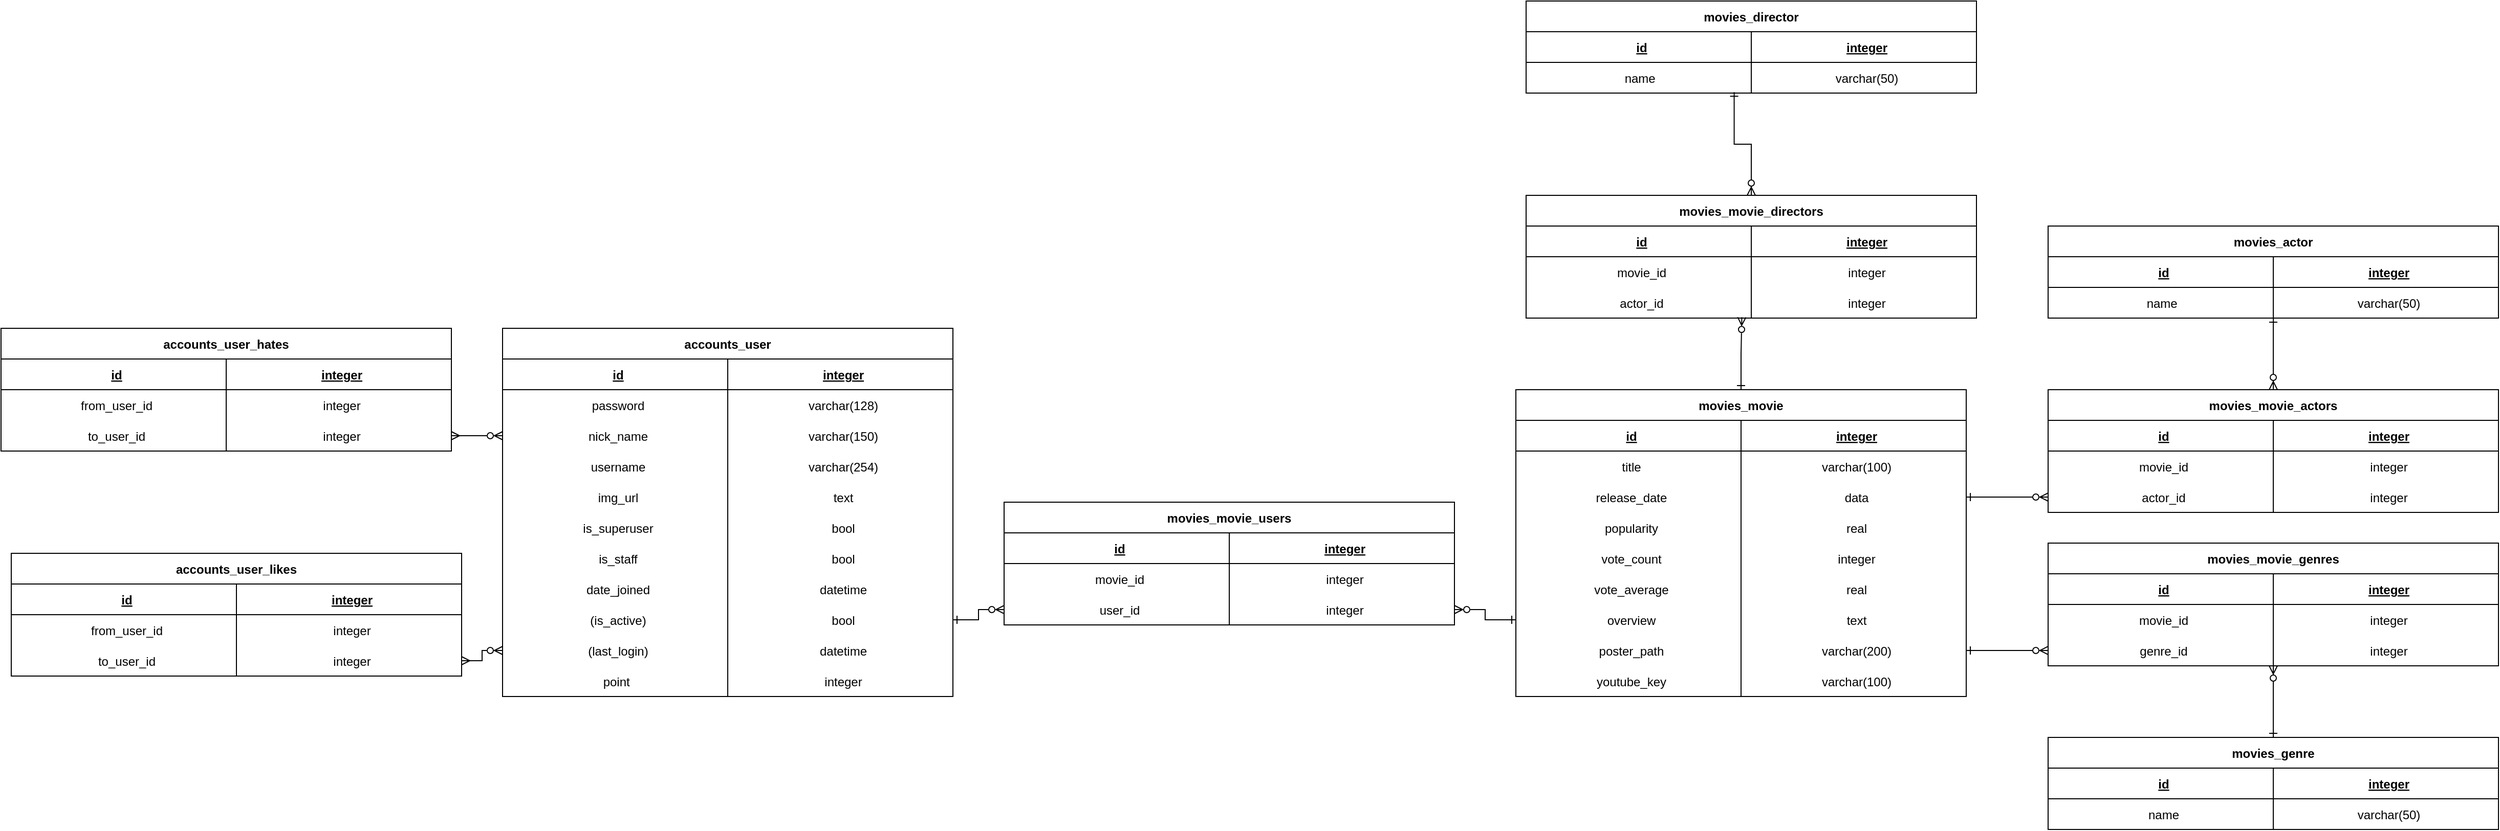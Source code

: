 <mxfile version="20.5.3" type="github">
  <diagram id="R2lEEEUBdFMjLlhIrx00" name="Page-1">
    <mxGraphModel dx="4184" dy="1862" grid="1" gridSize="10" guides="1" tooltips="1" connect="1" arrows="1" fold="1" page="1" pageScale="1" pageWidth="850" pageHeight="1100" math="0" shadow="0" extFonts="Permanent Marker^https://fonts.googleapis.com/css?family=Permanent+Marker">
      <root>
        <mxCell id="0" />
        <mxCell id="1" parent="0" />
        <mxCell id="wosdfRWx6zkEePOzTKCg-92" value="movies_movie" style="shape=table;startSize=30;container=1;collapsible=1;childLayout=tableLayout;fixedRows=1;rowLines=0;fontStyle=1;align=center;resizeLast=1;" parent="1" vertex="1">
          <mxGeometry x="-280" y="220" width="440" height="300" as="geometry">
            <mxRectangle x="-280" y="220" width="120" height="30" as="alternateBounds" />
          </mxGeometry>
        </mxCell>
        <mxCell id="wosdfRWx6zkEePOzTKCg-93" value="" style="shape=partialRectangle;collapsible=0;dropTarget=0;pointerEvents=0;fillColor=none;points=[[0,0.5],[1,0.5]];portConstraint=eastwest;top=0;left=0;right=0;bottom=1;align=center;" parent="wosdfRWx6zkEePOzTKCg-92" vertex="1">
          <mxGeometry y="30" width="440" height="30" as="geometry" />
        </mxCell>
        <mxCell id="wosdfRWx6zkEePOzTKCg-95" value="id" style="shape=partialRectangle;overflow=hidden;connectable=0;fillColor=none;top=0;left=0;bottom=0;right=0;align=center;spacingLeft=6;fontStyle=5;" parent="wosdfRWx6zkEePOzTKCg-93" vertex="1">
          <mxGeometry width="220" height="30" as="geometry">
            <mxRectangle width="220" height="30" as="alternateBounds" />
          </mxGeometry>
        </mxCell>
        <mxCell id="wosdfRWx6zkEePOzTKCg-124" value="integer" style="shape=partialRectangle;overflow=hidden;connectable=0;fillColor=none;top=0;left=0;bottom=0;right=0;align=center;spacingLeft=6;fontStyle=5;" parent="wosdfRWx6zkEePOzTKCg-93" vertex="1">
          <mxGeometry x="220" width="220" height="30" as="geometry">
            <mxRectangle width="220" height="30" as="alternateBounds" />
          </mxGeometry>
        </mxCell>
        <mxCell id="wosdfRWx6zkEePOzTKCg-96" value="" style="shape=partialRectangle;collapsible=0;dropTarget=0;pointerEvents=0;fillColor=none;points=[[0,0.5],[1,0.5]];portConstraint=eastwest;top=0;left=0;right=0;bottom=0;align=center;" parent="wosdfRWx6zkEePOzTKCg-92" vertex="1">
          <mxGeometry y="60" width="440" height="30" as="geometry" />
        </mxCell>
        <mxCell id="wosdfRWx6zkEePOzTKCg-98" value="title" style="shape=partialRectangle;overflow=hidden;connectable=0;fillColor=none;top=0;left=0;bottom=0;right=0;align=center;spacingLeft=6;" parent="wosdfRWx6zkEePOzTKCg-96" vertex="1">
          <mxGeometry width="220" height="30" as="geometry">
            <mxRectangle width="220" height="30" as="alternateBounds" />
          </mxGeometry>
        </mxCell>
        <mxCell id="wosdfRWx6zkEePOzTKCg-125" value="varchar(100)" style="shape=partialRectangle;overflow=hidden;connectable=0;fillColor=none;top=0;left=0;bottom=0;right=0;align=center;spacingLeft=6;" parent="wosdfRWx6zkEePOzTKCg-96" vertex="1">
          <mxGeometry x="220" width="220" height="30" as="geometry">
            <mxRectangle width="220" height="30" as="alternateBounds" />
          </mxGeometry>
        </mxCell>
        <mxCell id="wosdfRWx6zkEePOzTKCg-99" value="" style="shape=partialRectangle;collapsible=0;dropTarget=0;pointerEvents=0;fillColor=none;points=[[0,0.5],[1,0.5]];portConstraint=eastwest;top=0;left=0;right=0;bottom=0;align=center;" parent="wosdfRWx6zkEePOzTKCg-92" vertex="1">
          <mxGeometry y="90" width="440" height="30" as="geometry" />
        </mxCell>
        <mxCell id="wosdfRWx6zkEePOzTKCg-101" value="release_date" style="shape=partialRectangle;overflow=hidden;connectable=0;fillColor=none;top=0;left=0;bottom=0;right=0;align=center;spacingLeft=6;" parent="wosdfRWx6zkEePOzTKCg-99" vertex="1">
          <mxGeometry width="220" height="30" as="geometry">
            <mxRectangle width="220" height="30" as="alternateBounds" />
          </mxGeometry>
        </mxCell>
        <mxCell id="wosdfRWx6zkEePOzTKCg-126" value="data" style="shape=partialRectangle;overflow=hidden;connectable=0;fillColor=none;top=0;left=0;bottom=0;right=0;align=center;spacingLeft=6;" parent="wosdfRWx6zkEePOzTKCg-99" vertex="1">
          <mxGeometry x="220" width="220" height="30" as="geometry">
            <mxRectangle width="220" height="30" as="alternateBounds" />
          </mxGeometry>
        </mxCell>
        <mxCell id="wosdfRWx6zkEePOzTKCg-142" style="shape=partialRectangle;collapsible=0;dropTarget=0;pointerEvents=0;fillColor=none;points=[[0,0.5],[1,0.5]];portConstraint=eastwest;top=0;left=0;right=0;bottom=0;align=center;" parent="wosdfRWx6zkEePOzTKCg-92" vertex="1">
          <mxGeometry y="120" width="440" height="30" as="geometry" />
        </mxCell>
        <mxCell id="wosdfRWx6zkEePOzTKCg-143" value="popularity" style="shape=partialRectangle;overflow=hidden;connectable=0;fillColor=none;top=0;left=0;bottom=0;right=0;align=center;spacingLeft=6;" parent="wosdfRWx6zkEePOzTKCg-142" vertex="1">
          <mxGeometry width="220" height="30" as="geometry">
            <mxRectangle width="220" height="30" as="alternateBounds" />
          </mxGeometry>
        </mxCell>
        <mxCell id="wosdfRWx6zkEePOzTKCg-144" value="real" style="shape=partialRectangle;overflow=hidden;connectable=0;fillColor=none;top=0;left=0;bottom=0;right=0;align=center;spacingLeft=6;" parent="wosdfRWx6zkEePOzTKCg-142" vertex="1">
          <mxGeometry x="220" width="220" height="30" as="geometry">
            <mxRectangle width="220" height="30" as="alternateBounds" />
          </mxGeometry>
        </mxCell>
        <mxCell id="wosdfRWx6zkEePOzTKCg-139" style="shape=partialRectangle;collapsible=0;dropTarget=0;pointerEvents=0;fillColor=none;points=[[0,0.5],[1,0.5]];portConstraint=eastwest;top=0;left=0;right=0;bottom=0;align=center;" parent="wosdfRWx6zkEePOzTKCg-92" vertex="1">
          <mxGeometry y="150" width="440" height="30" as="geometry" />
        </mxCell>
        <mxCell id="wosdfRWx6zkEePOzTKCg-140" value="vote_count" style="shape=partialRectangle;overflow=hidden;connectable=0;fillColor=none;top=0;left=0;bottom=0;right=0;align=center;spacingLeft=6;" parent="wosdfRWx6zkEePOzTKCg-139" vertex="1">
          <mxGeometry width="220" height="30" as="geometry">
            <mxRectangle width="220" height="30" as="alternateBounds" />
          </mxGeometry>
        </mxCell>
        <mxCell id="wosdfRWx6zkEePOzTKCg-141" value="integer" style="shape=partialRectangle;overflow=hidden;connectable=0;fillColor=none;top=0;left=0;bottom=0;right=0;align=center;spacingLeft=6;" parent="wosdfRWx6zkEePOzTKCg-139" vertex="1">
          <mxGeometry x="220" width="220" height="30" as="geometry">
            <mxRectangle width="220" height="30" as="alternateBounds" />
          </mxGeometry>
        </mxCell>
        <mxCell id="wosdfRWx6zkEePOzTKCg-136" style="shape=partialRectangle;collapsible=0;dropTarget=0;pointerEvents=0;fillColor=none;points=[[0,0.5],[1,0.5]];portConstraint=eastwest;top=0;left=0;right=0;bottom=0;align=center;" parent="wosdfRWx6zkEePOzTKCg-92" vertex="1">
          <mxGeometry y="180" width="440" height="30" as="geometry" />
        </mxCell>
        <mxCell id="wosdfRWx6zkEePOzTKCg-137" value="vote_average" style="shape=partialRectangle;overflow=hidden;connectable=0;fillColor=none;top=0;left=0;bottom=0;right=0;align=center;spacingLeft=6;" parent="wosdfRWx6zkEePOzTKCg-136" vertex="1">
          <mxGeometry width="220" height="30" as="geometry">
            <mxRectangle width="220" height="30" as="alternateBounds" />
          </mxGeometry>
        </mxCell>
        <mxCell id="wosdfRWx6zkEePOzTKCg-138" value="real" style="shape=partialRectangle;overflow=hidden;connectable=0;fillColor=none;top=0;left=0;bottom=0;right=0;align=center;spacingLeft=6;" parent="wosdfRWx6zkEePOzTKCg-136" vertex="1">
          <mxGeometry x="220" width="220" height="30" as="geometry">
            <mxRectangle width="220" height="30" as="alternateBounds" />
          </mxGeometry>
        </mxCell>
        <mxCell id="wosdfRWx6zkEePOzTKCg-133" style="shape=partialRectangle;collapsible=0;dropTarget=0;pointerEvents=0;fillColor=none;points=[[0,0.5],[1,0.5]];portConstraint=eastwest;top=0;left=0;right=0;bottom=0;align=center;" parent="wosdfRWx6zkEePOzTKCg-92" vertex="1">
          <mxGeometry y="210" width="440" height="30" as="geometry" />
        </mxCell>
        <mxCell id="wosdfRWx6zkEePOzTKCg-134" value="overview" style="shape=partialRectangle;overflow=hidden;connectable=0;fillColor=none;top=0;left=0;bottom=0;right=0;align=center;spacingLeft=6;" parent="wosdfRWx6zkEePOzTKCg-133" vertex="1">
          <mxGeometry width="220" height="30" as="geometry">
            <mxRectangle width="220" height="30" as="alternateBounds" />
          </mxGeometry>
        </mxCell>
        <mxCell id="wosdfRWx6zkEePOzTKCg-135" value="text" style="shape=partialRectangle;overflow=hidden;connectable=0;fillColor=none;top=0;left=0;bottom=0;right=0;align=center;spacingLeft=6;" parent="wosdfRWx6zkEePOzTKCg-133" vertex="1">
          <mxGeometry x="220" width="220" height="30" as="geometry">
            <mxRectangle width="220" height="30" as="alternateBounds" />
          </mxGeometry>
        </mxCell>
        <mxCell id="wosdfRWx6zkEePOzTKCg-130" style="shape=partialRectangle;collapsible=0;dropTarget=0;pointerEvents=0;fillColor=none;points=[[0,0.5],[1,0.5]];portConstraint=eastwest;top=0;left=0;right=0;bottom=0;align=center;" parent="wosdfRWx6zkEePOzTKCg-92" vertex="1">
          <mxGeometry y="240" width="440" height="30" as="geometry" />
        </mxCell>
        <mxCell id="wosdfRWx6zkEePOzTKCg-131" value="poster_path" style="shape=partialRectangle;overflow=hidden;connectable=0;fillColor=none;top=0;left=0;bottom=0;right=0;align=center;spacingLeft=6;" parent="wosdfRWx6zkEePOzTKCg-130" vertex="1">
          <mxGeometry width="220" height="30" as="geometry">
            <mxRectangle width="220" height="30" as="alternateBounds" />
          </mxGeometry>
        </mxCell>
        <mxCell id="wosdfRWx6zkEePOzTKCg-132" value="varchar(200)" style="shape=partialRectangle;overflow=hidden;connectable=0;fillColor=none;top=0;left=0;bottom=0;right=0;align=center;spacingLeft=6;" parent="wosdfRWx6zkEePOzTKCg-130" vertex="1">
          <mxGeometry x="220" width="220" height="30" as="geometry">
            <mxRectangle width="220" height="30" as="alternateBounds" />
          </mxGeometry>
        </mxCell>
        <mxCell id="MdB52Bp70UB2hFAhH0yQ-1" style="shape=partialRectangle;collapsible=0;dropTarget=0;pointerEvents=0;fillColor=none;points=[[0,0.5],[1,0.5]];portConstraint=eastwest;top=0;left=0;right=0;bottom=0;align=center;" vertex="1" parent="wosdfRWx6zkEePOzTKCg-92">
          <mxGeometry y="270" width="440" height="30" as="geometry" />
        </mxCell>
        <mxCell id="MdB52Bp70UB2hFAhH0yQ-2" value="youtube_key" style="shape=partialRectangle;overflow=hidden;connectable=0;fillColor=none;top=0;left=0;bottom=0;right=0;align=center;spacingLeft=6;" vertex="1" parent="MdB52Bp70UB2hFAhH0yQ-1">
          <mxGeometry width="220" height="30" as="geometry">
            <mxRectangle width="220" height="30" as="alternateBounds" />
          </mxGeometry>
        </mxCell>
        <mxCell id="MdB52Bp70UB2hFAhH0yQ-3" value="varchar(100)" style="shape=partialRectangle;overflow=hidden;connectable=0;fillColor=none;top=0;left=0;bottom=0;right=0;align=center;spacingLeft=6;" vertex="1" parent="MdB52Bp70UB2hFAhH0yQ-1">
          <mxGeometry x="220" width="220" height="30" as="geometry">
            <mxRectangle width="220" height="30" as="alternateBounds" />
          </mxGeometry>
        </mxCell>
        <mxCell id="wosdfRWx6zkEePOzTKCg-102" value="movies_genre" style="shape=table;startSize=30;container=1;collapsible=1;childLayout=tableLayout;fixedRows=1;rowLines=0;fontStyle=1;align=center;resizeLast=1;" parent="1" vertex="1">
          <mxGeometry x="240" y="560" width="440" height="90" as="geometry" />
        </mxCell>
        <mxCell id="wosdfRWx6zkEePOzTKCg-103" value="" style="shape=partialRectangle;collapsible=0;dropTarget=0;pointerEvents=0;fillColor=none;points=[[0,0.5],[1,0.5]];portConstraint=eastwest;top=0;left=0;right=0;bottom=1;align=center;" parent="wosdfRWx6zkEePOzTKCg-102" vertex="1">
          <mxGeometry y="30" width="440" height="30" as="geometry" />
        </mxCell>
        <mxCell id="wosdfRWx6zkEePOzTKCg-105" value="id" style="shape=partialRectangle;overflow=hidden;connectable=0;fillColor=none;top=0;left=0;bottom=0;right=0;align=center;spacingLeft=6;fontStyle=5;" parent="wosdfRWx6zkEePOzTKCg-103" vertex="1">
          <mxGeometry width="220" height="30" as="geometry">
            <mxRectangle width="220" height="30" as="alternateBounds" />
          </mxGeometry>
        </mxCell>
        <mxCell id="wosdfRWx6zkEePOzTKCg-119" value="integer" style="shape=partialRectangle;overflow=hidden;connectable=0;fillColor=none;top=0;left=0;bottom=0;right=0;align=center;spacingLeft=6;fontStyle=5;" parent="wosdfRWx6zkEePOzTKCg-103" vertex="1">
          <mxGeometry x="220" width="220" height="30" as="geometry">
            <mxRectangle width="220" height="30" as="alternateBounds" />
          </mxGeometry>
        </mxCell>
        <mxCell id="wosdfRWx6zkEePOzTKCg-106" value="" style="shape=partialRectangle;collapsible=0;dropTarget=0;pointerEvents=0;fillColor=none;points=[[0,0.5],[1,0.5]];portConstraint=eastwest;top=0;left=0;right=0;bottom=0;align=center;" parent="wosdfRWx6zkEePOzTKCg-102" vertex="1">
          <mxGeometry y="60" width="440" height="30" as="geometry" />
        </mxCell>
        <mxCell id="wosdfRWx6zkEePOzTKCg-108" value="name" style="shape=partialRectangle;overflow=hidden;connectable=0;fillColor=none;top=0;left=0;bottom=0;right=0;align=center;spacingLeft=6;" parent="wosdfRWx6zkEePOzTKCg-106" vertex="1">
          <mxGeometry width="220" height="30" as="geometry">
            <mxRectangle width="220" height="30" as="alternateBounds" />
          </mxGeometry>
        </mxCell>
        <mxCell id="wosdfRWx6zkEePOzTKCg-120" value="varchar(50)" style="shape=partialRectangle;overflow=hidden;connectable=0;fillColor=none;top=0;left=0;bottom=0;right=0;align=center;spacingLeft=6;" parent="wosdfRWx6zkEePOzTKCg-106" vertex="1">
          <mxGeometry x="220" width="220" height="30" as="geometry">
            <mxRectangle width="220" height="30" as="alternateBounds" />
          </mxGeometry>
        </mxCell>
        <mxCell id="wosdfRWx6zkEePOzTKCg-112" value="movies_movie_genres" style="shape=table;startSize=30;container=1;collapsible=1;childLayout=tableLayout;fixedRows=1;rowLines=0;fontStyle=1;align=center;resizeLast=1;" parent="1" vertex="1">
          <mxGeometry x="240" y="370" width="440" height="120" as="geometry" />
        </mxCell>
        <mxCell id="wosdfRWx6zkEePOzTKCg-113" value="" style="shape=partialRectangle;collapsible=0;dropTarget=0;pointerEvents=0;fillColor=none;points=[[0,0.5],[1,0.5]];portConstraint=eastwest;top=0;left=0;right=0;bottom=1;align=center;" parent="wosdfRWx6zkEePOzTKCg-112" vertex="1">
          <mxGeometry y="30" width="440" height="30" as="geometry" />
        </mxCell>
        <mxCell id="wosdfRWx6zkEePOzTKCg-115" value="id" style="shape=partialRectangle;overflow=hidden;connectable=0;fillColor=none;top=0;left=0;bottom=0;right=0;align=center;spacingLeft=6;fontStyle=5;" parent="wosdfRWx6zkEePOzTKCg-113" vertex="1">
          <mxGeometry width="220" height="30" as="geometry">
            <mxRectangle width="220" height="30" as="alternateBounds" />
          </mxGeometry>
        </mxCell>
        <mxCell id="wosdfRWx6zkEePOzTKCg-122" value="integer" style="shape=partialRectangle;overflow=hidden;connectable=0;fillColor=none;top=0;left=0;bottom=0;right=0;align=center;spacingLeft=6;fontStyle=5;" parent="wosdfRWx6zkEePOzTKCg-113" vertex="1">
          <mxGeometry x="220" width="220" height="30" as="geometry">
            <mxRectangle width="220" height="30" as="alternateBounds" />
          </mxGeometry>
        </mxCell>
        <mxCell id="wosdfRWx6zkEePOzTKCg-116" value="" style="shape=partialRectangle;collapsible=0;dropTarget=0;pointerEvents=0;fillColor=none;points=[[0,0.5],[1,0.5]];portConstraint=eastwest;top=0;left=0;right=0;bottom=0;align=center;" parent="wosdfRWx6zkEePOzTKCg-112" vertex="1">
          <mxGeometry y="60" width="440" height="30" as="geometry" />
        </mxCell>
        <mxCell id="wosdfRWx6zkEePOzTKCg-118" value="movie_id" style="shape=partialRectangle;overflow=hidden;connectable=0;fillColor=none;top=0;left=0;bottom=0;right=0;align=center;spacingLeft=6;" parent="wosdfRWx6zkEePOzTKCg-116" vertex="1">
          <mxGeometry width="220" height="30" as="geometry">
            <mxRectangle width="220" height="30" as="alternateBounds" />
          </mxGeometry>
        </mxCell>
        <mxCell id="wosdfRWx6zkEePOzTKCg-123" value="integer" style="shape=partialRectangle;overflow=hidden;connectable=0;fillColor=none;top=0;left=0;bottom=0;right=0;align=center;spacingLeft=6;" parent="wosdfRWx6zkEePOzTKCg-116" vertex="1">
          <mxGeometry x="220" width="220" height="30" as="geometry">
            <mxRectangle width="220" height="30" as="alternateBounds" />
          </mxGeometry>
        </mxCell>
        <mxCell id="wosdfRWx6zkEePOzTKCg-145" style="shape=partialRectangle;collapsible=0;dropTarget=0;pointerEvents=0;fillColor=none;points=[[0,0.5],[1,0.5]];portConstraint=eastwest;top=0;left=0;right=0;bottom=0;align=center;" parent="wosdfRWx6zkEePOzTKCg-112" vertex="1">
          <mxGeometry y="90" width="440" height="30" as="geometry" />
        </mxCell>
        <mxCell id="wosdfRWx6zkEePOzTKCg-146" value="genre_id" style="shape=partialRectangle;overflow=hidden;connectable=0;fillColor=none;top=0;left=0;bottom=0;right=0;align=center;spacingLeft=6;" parent="wosdfRWx6zkEePOzTKCg-145" vertex="1">
          <mxGeometry width="220" height="30" as="geometry">
            <mxRectangle width="220" height="30" as="alternateBounds" />
          </mxGeometry>
        </mxCell>
        <mxCell id="wosdfRWx6zkEePOzTKCg-147" value="integer" style="shape=partialRectangle;overflow=hidden;connectable=0;fillColor=none;top=0;left=0;bottom=0;right=0;align=center;spacingLeft=6;" parent="wosdfRWx6zkEePOzTKCg-145" vertex="1">
          <mxGeometry x="220" width="220" height="30" as="geometry">
            <mxRectangle width="220" height="30" as="alternateBounds" />
          </mxGeometry>
        </mxCell>
        <mxCell id="wosdfRWx6zkEePOzTKCg-91" value="" style="edgeStyle=orthogonalEdgeStyle;endArrow=ERzeroToMany;startArrow=ERone;endFill=1;startFill=0;rounded=0;align=center;exitX=0.5;exitY=0;exitDx=0;exitDy=0;entryX=0.5;entryY=1;entryDx=0;entryDy=0;" parent="1" source="wosdfRWx6zkEePOzTKCg-102" target="wosdfRWx6zkEePOzTKCg-112" edge="1">
          <mxGeometry width="100" height="100" relative="1" as="geometry">
            <mxPoint x="290" y="255" as="sourcePoint" />
            <mxPoint x="350" y="230" as="targetPoint" />
          </mxGeometry>
        </mxCell>
        <mxCell id="wosdfRWx6zkEePOzTKCg-90" value="" style="edgeStyle=entityRelationEdgeStyle;endArrow=ERzeroToMany;startArrow=ERone;endFill=1;startFill=0;rounded=0;align=center;entryX=0;entryY=0.5;entryDx=0;entryDy=0;exitX=1;exitY=0.5;exitDx=0;exitDy=0;" parent="1" source="wosdfRWx6zkEePOzTKCg-130" target="wosdfRWx6zkEePOzTKCg-145" edge="1">
          <mxGeometry width="100" height="100" relative="1" as="geometry">
            <mxPoint x="330" y="820" as="sourcePoint" />
            <mxPoint x="230" y="920" as="targetPoint" />
          </mxGeometry>
        </mxCell>
        <mxCell id="wosdfRWx6zkEePOzTKCg-173" value="movies_actor" style="shape=table;startSize=30;container=1;collapsible=1;childLayout=tableLayout;fixedRows=1;rowLines=0;fontStyle=1;align=center;resizeLast=1;" parent="1" vertex="1">
          <mxGeometry x="240" y="60" width="440" height="90" as="geometry" />
        </mxCell>
        <mxCell id="wosdfRWx6zkEePOzTKCg-174" value="" style="shape=partialRectangle;collapsible=0;dropTarget=0;pointerEvents=0;fillColor=none;points=[[0,0.5],[1,0.5]];portConstraint=eastwest;top=0;left=0;right=0;bottom=1;align=center;" parent="wosdfRWx6zkEePOzTKCg-173" vertex="1">
          <mxGeometry y="30" width="440" height="30" as="geometry" />
        </mxCell>
        <mxCell id="wosdfRWx6zkEePOzTKCg-175" value="id" style="shape=partialRectangle;overflow=hidden;connectable=0;fillColor=none;top=0;left=0;bottom=0;right=0;align=center;spacingLeft=6;fontStyle=5;" parent="wosdfRWx6zkEePOzTKCg-174" vertex="1">
          <mxGeometry width="220" height="30" as="geometry">
            <mxRectangle width="220" height="30" as="alternateBounds" />
          </mxGeometry>
        </mxCell>
        <mxCell id="wosdfRWx6zkEePOzTKCg-176" value="integer" style="shape=partialRectangle;overflow=hidden;connectable=0;fillColor=none;top=0;left=0;bottom=0;right=0;align=center;spacingLeft=6;fontStyle=5;" parent="wosdfRWx6zkEePOzTKCg-174" vertex="1">
          <mxGeometry x="220" width="220" height="30" as="geometry">
            <mxRectangle width="220" height="30" as="alternateBounds" />
          </mxGeometry>
        </mxCell>
        <mxCell id="wosdfRWx6zkEePOzTKCg-180" style="shape=partialRectangle;collapsible=0;dropTarget=0;pointerEvents=0;fillColor=none;points=[[0,0.5],[1,0.5]];portConstraint=eastwest;top=0;left=0;right=0;bottom=0;align=center;" parent="wosdfRWx6zkEePOzTKCg-173" vertex="1">
          <mxGeometry y="60" width="440" height="30" as="geometry" />
        </mxCell>
        <mxCell id="wosdfRWx6zkEePOzTKCg-181" value="name " style="shape=partialRectangle;overflow=hidden;connectable=0;fillColor=none;top=0;left=0;bottom=0;right=0;align=center;spacingLeft=6;" parent="wosdfRWx6zkEePOzTKCg-180" vertex="1">
          <mxGeometry width="220" height="30" as="geometry">
            <mxRectangle width="220" height="30" as="alternateBounds" />
          </mxGeometry>
        </mxCell>
        <mxCell id="wosdfRWx6zkEePOzTKCg-182" value="varchar(50)" style="shape=partialRectangle;overflow=hidden;connectable=0;fillColor=none;top=0;left=0;bottom=0;right=0;align=center;spacingLeft=6;" parent="wosdfRWx6zkEePOzTKCg-180" vertex="1">
          <mxGeometry x="220" width="220" height="30" as="geometry">
            <mxRectangle width="220" height="30" as="alternateBounds" />
          </mxGeometry>
        </mxCell>
        <mxCell id="wosdfRWx6zkEePOzTKCg-193" value="movies_movie_actors" style="shape=table;startSize=30;container=1;collapsible=1;childLayout=tableLayout;fixedRows=1;rowLines=0;fontStyle=1;align=center;resizeLast=1;" parent="1" vertex="1">
          <mxGeometry x="240" y="220" width="440" height="120" as="geometry" />
        </mxCell>
        <mxCell id="wosdfRWx6zkEePOzTKCg-194" value="" style="shape=partialRectangle;collapsible=0;dropTarget=0;pointerEvents=0;fillColor=none;points=[[0,0.5],[1,0.5]];portConstraint=eastwest;top=0;left=0;right=0;bottom=1;align=center;" parent="wosdfRWx6zkEePOzTKCg-193" vertex="1">
          <mxGeometry y="30" width="440" height="30" as="geometry" />
        </mxCell>
        <mxCell id="wosdfRWx6zkEePOzTKCg-195" value="id" style="shape=partialRectangle;overflow=hidden;connectable=0;fillColor=none;top=0;left=0;bottom=0;right=0;align=center;spacingLeft=6;fontStyle=5;" parent="wosdfRWx6zkEePOzTKCg-194" vertex="1">
          <mxGeometry width="220" height="30" as="geometry">
            <mxRectangle width="220" height="30" as="alternateBounds" />
          </mxGeometry>
        </mxCell>
        <mxCell id="wosdfRWx6zkEePOzTKCg-196" value="integer" style="shape=partialRectangle;overflow=hidden;connectable=0;fillColor=none;top=0;left=0;bottom=0;right=0;align=center;spacingLeft=6;fontStyle=5;" parent="wosdfRWx6zkEePOzTKCg-194" vertex="1">
          <mxGeometry x="220" width="220" height="30" as="geometry">
            <mxRectangle width="220" height="30" as="alternateBounds" />
          </mxGeometry>
        </mxCell>
        <mxCell id="wosdfRWx6zkEePOzTKCg-197" value="" style="shape=partialRectangle;collapsible=0;dropTarget=0;pointerEvents=0;fillColor=none;points=[[0,0.5],[1,0.5]];portConstraint=eastwest;top=0;left=0;right=0;bottom=0;align=center;" parent="wosdfRWx6zkEePOzTKCg-193" vertex="1">
          <mxGeometry y="60" width="440" height="30" as="geometry" />
        </mxCell>
        <mxCell id="wosdfRWx6zkEePOzTKCg-198" value="movie_id" style="shape=partialRectangle;overflow=hidden;connectable=0;fillColor=none;top=0;left=0;bottom=0;right=0;align=center;spacingLeft=6;" parent="wosdfRWx6zkEePOzTKCg-197" vertex="1">
          <mxGeometry width="220" height="30" as="geometry">
            <mxRectangle width="220" height="30" as="alternateBounds" />
          </mxGeometry>
        </mxCell>
        <mxCell id="wosdfRWx6zkEePOzTKCg-199" value="integer" style="shape=partialRectangle;overflow=hidden;connectable=0;fillColor=none;top=0;left=0;bottom=0;right=0;align=center;spacingLeft=6;" parent="wosdfRWx6zkEePOzTKCg-197" vertex="1">
          <mxGeometry x="220" width="220" height="30" as="geometry">
            <mxRectangle width="220" height="30" as="alternateBounds" />
          </mxGeometry>
        </mxCell>
        <mxCell id="wosdfRWx6zkEePOzTKCg-200" style="shape=partialRectangle;collapsible=0;dropTarget=0;pointerEvents=0;fillColor=none;points=[[0,0.5],[1,0.5]];portConstraint=eastwest;top=0;left=0;right=0;bottom=0;align=center;" parent="wosdfRWx6zkEePOzTKCg-193" vertex="1">
          <mxGeometry y="90" width="440" height="30" as="geometry" />
        </mxCell>
        <mxCell id="wosdfRWx6zkEePOzTKCg-201" value="actor_id" style="shape=partialRectangle;overflow=hidden;connectable=0;fillColor=none;top=0;left=0;bottom=0;right=0;align=center;spacingLeft=6;" parent="wosdfRWx6zkEePOzTKCg-200" vertex="1">
          <mxGeometry width="220" height="30" as="geometry">
            <mxRectangle width="220" height="30" as="alternateBounds" />
          </mxGeometry>
        </mxCell>
        <mxCell id="wosdfRWx6zkEePOzTKCg-202" value="integer" style="shape=partialRectangle;overflow=hidden;connectable=0;fillColor=none;top=0;left=0;bottom=0;right=0;align=center;spacingLeft=6;" parent="wosdfRWx6zkEePOzTKCg-200" vertex="1">
          <mxGeometry x="220" width="220" height="30" as="geometry">
            <mxRectangle width="220" height="30" as="alternateBounds" />
          </mxGeometry>
        </mxCell>
        <mxCell id="wosdfRWx6zkEePOzTKCg-203" value="" style="edgeStyle=orthogonalEdgeStyle;orthogonalLoop=1;jettySize=auto;html=1;rounded=0;startArrow=ERone;startFill=0;endArrow=ERzeroToMany;endFill=0;entryX=0;entryY=0.5;entryDx=0;entryDy=0;exitX=1;exitY=0.5;exitDx=0;exitDy=0;" parent="1" source="wosdfRWx6zkEePOzTKCg-99" target="wosdfRWx6zkEePOzTKCg-200" edge="1">
          <mxGeometry width="80" relative="1" as="geometry">
            <mxPoint x="180" y="330" as="sourcePoint" />
            <mxPoint x="220" y="290" as="targetPoint" />
          </mxGeometry>
        </mxCell>
        <mxCell id="wosdfRWx6zkEePOzTKCg-205" value="" style="edgeStyle=orthogonalEdgeStyle;endArrow=ERzeroToMany;startArrow=ERone;endFill=1;startFill=0;rounded=0;align=center;exitX=0.5;exitY=1;exitDx=0;exitDy=0;entryX=0.5;entryY=0;entryDx=0;entryDy=0;" parent="1" source="wosdfRWx6zkEePOzTKCg-173" target="wosdfRWx6zkEePOzTKCg-193" edge="1">
          <mxGeometry width="100" height="100" relative="1" as="geometry">
            <mxPoint x="470" y="570" as="sourcePoint" />
            <mxPoint x="470" y="510" as="targetPoint" />
          </mxGeometry>
        </mxCell>
        <mxCell id="wosdfRWx6zkEePOzTKCg-222" value="movies_movie_directors" style="shape=table;startSize=30;container=1;collapsible=1;childLayout=tableLayout;fixedRows=1;rowLines=0;fontStyle=1;align=center;resizeLast=1;" parent="1" vertex="1">
          <mxGeometry x="-270" y="30" width="440" height="120" as="geometry" />
        </mxCell>
        <mxCell id="wosdfRWx6zkEePOzTKCg-223" value="" style="shape=partialRectangle;collapsible=0;dropTarget=0;pointerEvents=0;fillColor=none;points=[[0,0.5],[1,0.5]];portConstraint=eastwest;top=0;left=0;right=0;bottom=1;align=center;" parent="wosdfRWx6zkEePOzTKCg-222" vertex="1">
          <mxGeometry y="30" width="440" height="30" as="geometry" />
        </mxCell>
        <mxCell id="wosdfRWx6zkEePOzTKCg-224" value="id" style="shape=partialRectangle;overflow=hidden;connectable=0;fillColor=none;top=0;left=0;bottom=0;right=0;align=center;spacingLeft=6;fontStyle=5;" parent="wosdfRWx6zkEePOzTKCg-223" vertex="1">
          <mxGeometry width="220" height="30" as="geometry">
            <mxRectangle width="220" height="30" as="alternateBounds" />
          </mxGeometry>
        </mxCell>
        <mxCell id="wosdfRWx6zkEePOzTKCg-225" value="integer" style="shape=partialRectangle;overflow=hidden;connectable=0;fillColor=none;top=0;left=0;bottom=0;right=0;align=center;spacingLeft=6;fontStyle=5;" parent="wosdfRWx6zkEePOzTKCg-223" vertex="1">
          <mxGeometry x="220" width="220" height="30" as="geometry">
            <mxRectangle width="220" height="30" as="alternateBounds" />
          </mxGeometry>
        </mxCell>
        <mxCell id="wosdfRWx6zkEePOzTKCg-226" value="" style="shape=partialRectangle;collapsible=0;dropTarget=0;pointerEvents=0;fillColor=none;points=[[0,0.5],[1,0.5]];portConstraint=eastwest;top=0;left=0;right=0;bottom=0;align=center;" parent="wosdfRWx6zkEePOzTKCg-222" vertex="1">
          <mxGeometry y="60" width="440" height="30" as="geometry" />
        </mxCell>
        <mxCell id="wosdfRWx6zkEePOzTKCg-227" value="movie_id" style="shape=partialRectangle;overflow=hidden;connectable=0;fillColor=none;top=0;left=0;bottom=0;right=0;align=center;spacingLeft=6;" parent="wosdfRWx6zkEePOzTKCg-226" vertex="1">
          <mxGeometry width="220" height="30" as="geometry">
            <mxRectangle width="220" height="30" as="alternateBounds" />
          </mxGeometry>
        </mxCell>
        <mxCell id="wosdfRWx6zkEePOzTKCg-228" value="integer" style="shape=partialRectangle;overflow=hidden;connectable=0;fillColor=none;top=0;left=0;bottom=0;right=0;align=center;spacingLeft=6;" parent="wosdfRWx6zkEePOzTKCg-226" vertex="1">
          <mxGeometry x="220" width="220" height="30" as="geometry">
            <mxRectangle width="220" height="30" as="alternateBounds" />
          </mxGeometry>
        </mxCell>
        <mxCell id="wosdfRWx6zkEePOzTKCg-229" style="shape=partialRectangle;collapsible=0;dropTarget=0;pointerEvents=0;fillColor=none;points=[[0,0.5],[1,0.5]];portConstraint=eastwest;top=0;left=0;right=0;bottom=0;align=center;" parent="wosdfRWx6zkEePOzTKCg-222" vertex="1">
          <mxGeometry y="90" width="440" height="30" as="geometry" />
        </mxCell>
        <mxCell id="wosdfRWx6zkEePOzTKCg-230" value="actor_id" style="shape=partialRectangle;overflow=hidden;connectable=0;fillColor=none;top=0;left=0;bottom=0;right=0;align=center;spacingLeft=6;" parent="wosdfRWx6zkEePOzTKCg-229" vertex="1">
          <mxGeometry width="220" height="30" as="geometry">
            <mxRectangle width="220" height="30" as="alternateBounds" />
          </mxGeometry>
        </mxCell>
        <mxCell id="wosdfRWx6zkEePOzTKCg-231" value="integer" style="shape=partialRectangle;overflow=hidden;connectable=0;fillColor=none;top=0;left=0;bottom=0;right=0;align=center;spacingLeft=6;" parent="wosdfRWx6zkEePOzTKCg-229" vertex="1">
          <mxGeometry x="220" width="220" height="30" as="geometry">
            <mxRectangle width="220" height="30" as="alternateBounds" />
          </mxGeometry>
        </mxCell>
        <mxCell id="wosdfRWx6zkEePOzTKCg-232" value="" style="edgeStyle=orthogonalEdgeStyle;orthogonalLoop=1;jettySize=auto;html=1;rounded=0;startArrow=ERone;startFill=0;endArrow=ERzeroToMany;endFill=0;entryX=0.479;entryY=0.971;entryDx=0;entryDy=0;exitX=0.5;exitY=0;exitDx=0;exitDy=0;entryPerimeter=0;" parent="1" source="wosdfRWx6zkEePOzTKCg-92" target="wosdfRWx6zkEePOzTKCg-229" edge="1">
          <mxGeometry width="80" relative="1" as="geometry">
            <mxPoint x="-340" y="135.0" as="sourcePoint" />
            <mxPoint x="-280" y="100" as="targetPoint" />
          </mxGeometry>
        </mxCell>
        <mxCell id="wosdfRWx6zkEePOzTKCg-233" value="" style="edgeStyle=orthogonalEdgeStyle;endArrow=ERzeroToMany;startArrow=ERone;endFill=1;startFill=0;rounded=0;align=center;entryX=0.5;entryY=0;entryDx=0;entryDy=0;exitX=0.462;exitY=0.971;exitDx=0;exitDy=0;exitPerimeter=0;" parent="1" source="wosdfRWx6zkEePOzTKCg-238" target="wosdfRWx6zkEePOzTKCg-222" edge="1">
          <mxGeometry width="100" height="100" relative="1" as="geometry">
            <mxPoint x="-60" y="-50" as="sourcePoint" />
            <mxPoint x="-30" y="320" as="targetPoint" />
          </mxGeometry>
        </mxCell>
        <mxCell id="wosdfRWx6zkEePOzTKCg-234" value="movies_director" style="shape=table;startSize=30;container=1;collapsible=1;childLayout=tableLayout;fixedRows=1;rowLines=0;fontStyle=1;align=center;resizeLast=1;" parent="1" vertex="1">
          <mxGeometry x="-270" y="-160" width="440" height="90" as="geometry" />
        </mxCell>
        <mxCell id="wosdfRWx6zkEePOzTKCg-235" value="" style="shape=partialRectangle;collapsible=0;dropTarget=0;pointerEvents=0;fillColor=none;points=[[0,0.5],[1,0.5]];portConstraint=eastwest;top=0;left=0;right=0;bottom=1;align=center;" parent="wosdfRWx6zkEePOzTKCg-234" vertex="1">
          <mxGeometry y="30" width="440" height="30" as="geometry" />
        </mxCell>
        <mxCell id="wosdfRWx6zkEePOzTKCg-236" value="id" style="shape=partialRectangle;overflow=hidden;connectable=0;fillColor=none;top=0;left=0;bottom=0;right=0;align=center;spacingLeft=6;fontStyle=5;" parent="wosdfRWx6zkEePOzTKCg-235" vertex="1">
          <mxGeometry width="220" height="30" as="geometry">
            <mxRectangle width="220" height="30" as="alternateBounds" />
          </mxGeometry>
        </mxCell>
        <mxCell id="wosdfRWx6zkEePOzTKCg-237" value="integer" style="shape=partialRectangle;overflow=hidden;connectable=0;fillColor=none;top=0;left=0;bottom=0;right=0;align=center;spacingLeft=6;fontStyle=5;" parent="wosdfRWx6zkEePOzTKCg-235" vertex="1">
          <mxGeometry x="220" width="220" height="30" as="geometry">
            <mxRectangle width="220" height="30" as="alternateBounds" />
          </mxGeometry>
        </mxCell>
        <mxCell id="wosdfRWx6zkEePOzTKCg-238" style="shape=partialRectangle;collapsible=0;dropTarget=0;pointerEvents=0;fillColor=none;points=[[0,0.5],[1,0.5]];portConstraint=eastwest;top=0;left=0;right=0;bottom=0;align=center;" parent="wosdfRWx6zkEePOzTKCg-234" vertex="1">
          <mxGeometry y="60" width="440" height="30" as="geometry" />
        </mxCell>
        <mxCell id="wosdfRWx6zkEePOzTKCg-239" value="name " style="shape=partialRectangle;overflow=hidden;connectable=0;fillColor=none;top=0;left=0;bottom=0;right=0;align=center;spacingLeft=6;" parent="wosdfRWx6zkEePOzTKCg-238" vertex="1">
          <mxGeometry width="220" height="30" as="geometry">
            <mxRectangle width="220" height="30" as="alternateBounds" />
          </mxGeometry>
        </mxCell>
        <mxCell id="wosdfRWx6zkEePOzTKCg-240" value="varchar(50)" style="shape=partialRectangle;overflow=hidden;connectable=0;fillColor=none;top=0;left=0;bottom=0;right=0;align=center;spacingLeft=6;" parent="wosdfRWx6zkEePOzTKCg-238" vertex="1">
          <mxGeometry x="220" width="220" height="30" as="geometry">
            <mxRectangle width="220" height="30" as="alternateBounds" />
          </mxGeometry>
        </mxCell>
        <mxCell id="wosdfRWx6zkEePOzTKCg-241" value="accounts_user" style="shape=table;startSize=30;container=1;collapsible=1;childLayout=tableLayout;fixedRows=1;rowLines=0;fontStyle=1;align=center;resizeLast=1;" parent="1" vertex="1">
          <mxGeometry x="-1270" y="160" width="440" height="360" as="geometry">
            <mxRectangle x="-280" y="220" width="120" height="30" as="alternateBounds" />
          </mxGeometry>
        </mxCell>
        <mxCell id="wosdfRWx6zkEePOzTKCg-242" value="" style="shape=partialRectangle;collapsible=0;dropTarget=0;pointerEvents=0;fillColor=none;points=[[0,0.5],[1,0.5]];portConstraint=eastwest;top=0;left=0;right=0;bottom=1;align=center;" parent="wosdfRWx6zkEePOzTKCg-241" vertex="1">
          <mxGeometry y="30" width="440" height="30" as="geometry" />
        </mxCell>
        <mxCell id="wosdfRWx6zkEePOzTKCg-243" value="id" style="shape=partialRectangle;overflow=hidden;connectable=0;fillColor=none;top=0;left=0;bottom=0;right=0;align=center;spacingLeft=6;fontStyle=5;" parent="wosdfRWx6zkEePOzTKCg-242" vertex="1">
          <mxGeometry width="220" height="30" as="geometry">
            <mxRectangle width="220" height="30" as="alternateBounds" />
          </mxGeometry>
        </mxCell>
        <mxCell id="wosdfRWx6zkEePOzTKCg-244" value="integer" style="shape=partialRectangle;overflow=hidden;connectable=0;fillColor=none;top=0;left=0;bottom=0;right=0;align=center;spacingLeft=6;fontStyle=5;" parent="wosdfRWx6zkEePOzTKCg-242" vertex="1">
          <mxGeometry x="220" width="220" height="30" as="geometry">
            <mxRectangle width="220" height="30" as="alternateBounds" />
          </mxGeometry>
        </mxCell>
        <mxCell id="wosdfRWx6zkEePOzTKCg-245" value="" style="shape=partialRectangle;collapsible=0;dropTarget=0;pointerEvents=0;fillColor=none;points=[[0,0.5],[1,0.5]];portConstraint=eastwest;top=0;left=0;right=0;bottom=0;align=center;" parent="wosdfRWx6zkEePOzTKCg-241" vertex="1">
          <mxGeometry y="60" width="440" height="30" as="geometry" />
        </mxCell>
        <mxCell id="wosdfRWx6zkEePOzTKCg-246" value="password" style="shape=partialRectangle;overflow=hidden;connectable=0;fillColor=none;top=0;left=0;bottom=0;right=0;align=center;spacingLeft=6;" parent="wosdfRWx6zkEePOzTKCg-245" vertex="1">
          <mxGeometry width="220" height="30" as="geometry">
            <mxRectangle width="220" height="30" as="alternateBounds" />
          </mxGeometry>
        </mxCell>
        <mxCell id="wosdfRWx6zkEePOzTKCg-247" value="varchar(128)" style="shape=partialRectangle;overflow=hidden;connectable=0;fillColor=none;top=0;left=0;bottom=0;right=0;align=center;spacingLeft=6;" parent="wosdfRWx6zkEePOzTKCg-245" vertex="1">
          <mxGeometry x="220" width="220" height="30" as="geometry">
            <mxRectangle width="220" height="30" as="alternateBounds" />
          </mxGeometry>
        </mxCell>
        <mxCell id="wosdfRWx6zkEePOzTKCg-251" style="shape=partialRectangle;collapsible=0;dropTarget=0;pointerEvents=0;fillColor=none;points=[[0,0.5],[1,0.5]];portConstraint=eastwest;top=0;left=0;right=0;bottom=0;align=center;" parent="wosdfRWx6zkEePOzTKCg-241" vertex="1">
          <mxGeometry y="90" width="440" height="30" as="geometry" />
        </mxCell>
        <mxCell id="wosdfRWx6zkEePOzTKCg-252" value="nick_name" style="shape=partialRectangle;overflow=hidden;connectable=0;fillColor=none;top=0;left=0;bottom=0;right=0;align=center;spacingLeft=6;" parent="wosdfRWx6zkEePOzTKCg-251" vertex="1">
          <mxGeometry width="220" height="30" as="geometry">
            <mxRectangle width="220" height="30" as="alternateBounds" />
          </mxGeometry>
        </mxCell>
        <mxCell id="wosdfRWx6zkEePOzTKCg-253" value="varchar(150)" style="shape=partialRectangle;overflow=hidden;connectable=0;fillColor=none;top=0;left=0;bottom=0;right=0;align=center;spacingLeft=6;" parent="wosdfRWx6zkEePOzTKCg-251" vertex="1">
          <mxGeometry x="220" width="220" height="30" as="geometry">
            <mxRectangle width="220" height="30" as="alternateBounds" />
          </mxGeometry>
        </mxCell>
        <mxCell id="wosdfRWx6zkEePOzTKCg-248" value="" style="shape=partialRectangle;collapsible=0;dropTarget=0;pointerEvents=0;fillColor=none;points=[[0,0.5],[1,0.5]];portConstraint=eastwest;top=0;left=0;right=0;bottom=0;align=center;" parent="wosdfRWx6zkEePOzTKCg-241" vertex="1">
          <mxGeometry y="120" width="440" height="30" as="geometry" />
        </mxCell>
        <mxCell id="wosdfRWx6zkEePOzTKCg-249" value="username" style="shape=partialRectangle;overflow=hidden;connectable=0;fillColor=none;top=0;left=0;bottom=0;right=0;align=center;spacingLeft=6;" parent="wosdfRWx6zkEePOzTKCg-248" vertex="1">
          <mxGeometry width="220" height="30" as="geometry">
            <mxRectangle width="220" height="30" as="alternateBounds" />
          </mxGeometry>
        </mxCell>
        <mxCell id="wosdfRWx6zkEePOzTKCg-250" value="varchar(254)" style="shape=partialRectangle;overflow=hidden;connectable=0;fillColor=none;top=0;left=0;bottom=0;right=0;align=center;spacingLeft=6;" parent="wosdfRWx6zkEePOzTKCg-248" vertex="1">
          <mxGeometry x="220" width="220" height="30" as="geometry">
            <mxRectangle width="220" height="30" as="alternateBounds" />
          </mxGeometry>
        </mxCell>
        <mxCell id="wosdfRWx6zkEePOzTKCg-260" style="shape=partialRectangle;collapsible=0;dropTarget=0;pointerEvents=0;fillColor=none;points=[[0,0.5],[1,0.5]];portConstraint=eastwest;top=0;left=0;right=0;bottom=0;align=center;" parent="wosdfRWx6zkEePOzTKCg-241" vertex="1">
          <mxGeometry y="150" width="440" height="30" as="geometry" />
        </mxCell>
        <mxCell id="wosdfRWx6zkEePOzTKCg-261" value="img_url" style="shape=partialRectangle;overflow=hidden;connectable=0;fillColor=none;top=0;left=0;bottom=0;right=0;align=center;spacingLeft=6;" parent="wosdfRWx6zkEePOzTKCg-260" vertex="1">
          <mxGeometry width="220" height="30" as="geometry">
            <mxRectangle width="220" height="30" as="alternateBounds" />
          </mxGeometry>
        </mxCell>
        <mxCell id="wosdfRWx6zkEePOzTKCg-262" value="text" style="shape=partialRectangle;overflow=hidden;connectable=0;fillColor=none;top=0;left=0;bottom=0;right=0;align=center;spacingLeft=6;" parent="wosdfRWx6zkEePOzTKCg-260" vertex="1">
          <mxGeometry x="220" width="220" height="30" as="geometry">
            <mxRectangle width="220" height="30" as="alternateBounds" />
          </mxGeometry>
        </mxCell>
        <mxCell id="wosdfRWx6zkEePOzTKCg-254" style="shape=partialRectangle;collapsible=0;dropTarget=0;pointerEvents=0;fillColor=none;points=[[0,0.5],[1,0.5]];portConstraint=eastwest;top=0;left=0;right=0;bottom=0;align=center;" parent="wosdfRWx6zkEePOzTKCg-241" vertex="1">
          <mxGeometry y="180" width="440" height="30" as="geometry" />
        </mxCell>
        <mxCell id="wosdfRWx6zkEePOzTKCg-255" value="is_superuser" style="shape=partialRectangle;overflow=hidden;connectable=0;fillColor=none;top=0;left=0;bottom=0;right=0;align=center;spacingLeft=6;" parent="wosdfRWx6zkEePOzTKCg-254" vertex="1">
          <mxGeometry width="220" height="30" as="geometry">
            <mxRectangle width="220" height="30" as="alternateBounds" />
          </mxGeometry>
        </mxCell>
        <mxCell id="wosdfRWx6zkEePOzTKCg-256" value="bool" style="shape=partialRectangle;overflow=hidden;connectable=0;fillColor=none;top=0;left=0;bottom=0;right=0;align=center;spacingLeft=6;" parent="wosdfRWx6zkEePOzTKCg-254" vertex="1">
          <mxGeometry x="220" width="220" height="30" as="geometry">
            <mxRectangle width="220" height="30" as="alternateBounds" />
          </mxGeometry>
        </mxCell>
        <mxCell id="wosdfRWx6zkEePOzTKCg-257" style="shape=partialRectangle;collapsible=0;dropTarget=0;pointerEvents=0;fillColor=none;points=[[0,0.5],[1,0.5]];portConstraint=eastwest;top=0;left=0;right=0;bottom=0;align=center;" parent="wosdfRWx6zkEePOzTKCg-241" vertex="1">
          <mxGeometry y="210" width="440" height="30" as="geometry" />
        </mxCell>
        <mxCell id="wosdfRWx6zkEePOzTKCg-258" value="is_staff" style="shape=partialRectangle;overflow=hidden;connectable=0;fillColor=none;top=0;left=0;bottom=0;right=0;align=center;spacingLeft=6;" parent="wosdfRWx6zkEePOzTKCg-257" vertex="1">
          <mxGeometry width="220" height="30" as="geometry">
            <mxRectangle width="220" height="30" as="alternateBounds" />
          </mxGeometry>
        </mxCell>
        <mxCell id="wosdfRWx6zkEePOzTKCg-259" value="bool" style="shape=partialRectangle;overflow=hidden;connectable=0;fillColor=none;top=0;left=0;bottom=0;right=0;align=center;spacingLeft=6;" parent="wosdfRWx6zkEePOzTKCg-257" vertex="1">
          <mxGeometry x="220" width="220" height="30" as="geometry">
            <mxRectangle width="220" height="30" as="alternateBounds" />
          </mxGeometry>
        </mxCell>
        <mxCell id="wosdfRWx6zkEePOzTKCg-284" style="shape=partialRectangle;collapsible=0;dropTarget=0;pointerEvents=0;fillColor=none;points=[[0,0.5],[1,0.5]];portConstraint=eastwest;top=0;left=0;right=0;bottom=0;align=center;" parent="wosdfRWx6zkEePOzTKCg-241" vertex="1">
          <mxGeometry y="240" width="440" height="30" as="geometry" />
        </mxCell>
        <mxCell id="wosdfRWx6zkEePOzTKCg-285" value="date_joined" style="shape=partialRectangle;overflow=hidden;connectable=0;fillColor=none;top=0;left=0;bottom=0;right=0;align=center;spacingLeft=6;" parent="wosdfRWx6zkEePOzTKCg-284" vertex="1">
          <mxGeometry width="220" height="30" as="geometry">
            <mxRectangle width="220" height="30" as="alternateBounds" />
          </mxGeometry>
        </mxCell>
        <mxCell id="wosdfRWx6zkEePOzTKCg-286" value="datetime" style="shape=partialRectangle;overflow=hidden;connectable=0;fillColor=none;top=0;left=0;bottom=0;right=0;align=center;spacingLeft=6;" parent="wosdfRWx6zkEePOzTKCg-284" vertex="1">
          <mxGeometry x="220" width="220" height="30" as="geometry">
            <mxRectangle width="220" height="30" as="alternateBounds" />
          </mxGeometry>
        </mxCell>
        <mxCell id="wosdfRWx6zkEePOzTKCg-281" style="shape=partialRectangle;collapsible=0;dropTarget=0;pointerEvents=0;fillColor=none;points=[[0,0.5],[1,0.5]];portConstraint=eastwest;top=0;left=0;right=0;bottom=0;align=center;" parent="wosdfRWx6zkEePOzTKCg-241" vertex="1">
          <mxGeometry y="270" width="440" height="30" as="geometry" />
        </mxCell>
        <mxCell id="wosdfRWx6zkEePOzTKCg-282" value="(is_active)" style="shape=partialRectangle;overflow=hidden;connectable=0;fillColor=none;top=0;left=0;bottom=0;right=0;align=center;spacingLeft=6;" parent="wosdfRWx6zkEePOzTKCg-281" vertex="1">
          <mxGeometry width="220" height="30" as="geometry">
            <mxRectangle width="220" height="30" as="alternateBounds" />
          </mxGeometry>
        </mxCell>
        <mxCell id="wosdfRWx6zkEePOzTKCg-283" value="bool" style="shape=partialRectangle;overflow=hidden;connectable=0;fillColor=none;top=0;left=0;bottom=0;right=0;align=center;spacingLeft=6;" parent="wosdfRWx6zkEePOzTKCg-281" vertex="1">
          <mxGeometry x="220" width="220" height="30" as="geometry">
            <mxRectangle width="220" height="30" as="alternateBounds" />
          </mxGeometry>
        </mxCell>
        <mxCell id="wosdfRWx6zkEePOzTKCg-278" style="shape=partialRectangle;collapsible=0;dropTarget=0;pointerEvents=0;fillColor=none;points=[[0,0.5],[1,0.5]];portConstraint=eastwest;top=0;left=0;right=0;bottom=0;align=center;" parent="wosdfRWx6zkEePOzTKCg-241" vertex="1">
          <mxGeometry y="300" width="440" height="30" as="geometry" />
        </mxCell>
        <mxCell id="wosdfRWx6zkEePOzTKCg-279" value="(last_login)" style="shape=partialRectangle;overflow=hidden;connectable=0;fillColor=none;top=0;left=0;bottom=0;right=0;align=center;spacingLeft=6;" parent="wosdfRWx6zkEePOzTKCg-278" vertex="1">
          <mxGeometry width="220" height="30" as="geometry">
            <mxRectangle width="220" height="30" as="alternateBounds" />
          </mxGeometry>
        </mxCell>
        <mxCell id="wosdfRWx6zkEePOzTKCg-280" value="datetime" style="shape=partialRectangle;overflow=hidden;connectable=0;fillColor=none;top=0;left=0;bottom=0;right=0;align=center;spacingLeft=6;" parent="wosdfRWx6zkEePOzTKCg-278" vertex="1">
          <mxGeometry x="220" width="220" height="30" as="geometry">
            <mxRectangle width="220" height="30" as="alternateBounds" />
          </mxGeometry>
        </mxCell>
        <mxCell id="wosdfRWx6zkEePOzTKCg-310" style="shape=partialRectangle;collapsible=0;dropTarget=0;pointerEvents=0;fillColor=none;points=[[0,0.5],[1,0.5]];portConstraint=eastwest;top=0;left=0;right=0;bottom=0;align=center;" parent="wosdfRWx6zkEePOzTKCg-241" vertex="1">
          <mxGeometry y="330" width="440" height="30" as="geometry" />
        </mxCell>
        <mxCell id="wosdfRWx6zkEePOzTKCg-311" value="point " style="shape=partialRectangle;overflow=hidden;connectable=0;fillColor=none;top=0;left=0;bottom=0;right=0;align=center;spacingLeft=6;" parent="wosdfRWx6zkEePOzTKCg-310" vertex="1">
          <mxGeometry width="220" height="30" as="geometry">
            <mxRectangle width="220" height="30" as="alternateBounds" />
          </mxGeometry>
        </mxCell>
        <mxCell id="wosdfRWx6zkEePOzTKCg-312" value="integer" style="shape=partialRectangle;overflow=hidden;connectable=0;fillColor=none;top=0;left=0;bottom=0;right=0;align=center;spacingLeft=6;" parent="wosdfRWx6zkEePOzTKCg-310" vertex="1">
          <mxGeometry x="220" width="220" height="30" as="geometry">
            <mxRectangle width="220" height="30" as="alternateBounds" />
          </mxGeometry>
        </mxCell>
        <mxCell id="wosdfRWx6zkEePOzTKCg-288" value="movies_movie_users" style="shape=table;startSize=30;container=1;collapsible=1;childLayout=tableLayout;fixedRows=1;rowLines=0;fontStyle=1;align=center;resizeLast=1;" parent="1" vertex="1">
          <mxGeometry x="-780" y="330" width="440" height="120" as="geometry" />
        </mxCell>
        <mxCell id="wosdfRWx6zkEePOzTKCg-289" value="" style="shape=partialRectangle;collapsible=0;dropTarget=0;pointerEvents=0;fillColor=none;points=[[0,0.5],[1,0.5]];portConstraint=eastwest;top=0;left=0;right=0;bottom=1;align=center;" parent="wosdfRWx6zkEePOzTKCg-288" vertex="1">
          <mxGeometry y="30" width="440" height="30" as="geometry" />
        </mxCell>
        <mxCell id="wosdfRWx6zkEePOzTKCg-290" value="id" style="shape=partialRectangle;overflow=hidden;connectable=0;fillColor=none;top=0;left=0;bottom=0;right=0;align=center;spacingLeft=6;fontStyle=5;" parent="wosdfRWx6zkEePOzTKCg-289" vertex="1">
          <mxGeometry width="220" height="30" as="geometry">
            <mxRectangle width="220" height="30" as="alternateBounds" />
          </mxGeometry>
        </mxCell>
        <mxCell id="wosdfRWx6zkEePOzTKCg-291" value="integer" style="shape=partialRectangle;overflow=hidden;connectable=0;fillColor=none;top=0;left=0;bottom=0;right=0;align=center;spacingLeft=6;fontStyle=5;" parent="wosdfRWx6zkEePOzTKCg-289" vertex="1">
          <mxGeometry x="220" width="220" height="30" as="geometry">
            <mxRectangle width="220" height="30" as="alternateBounds" />
          </mxGeometry>
        </mxCell>
        <mxCell id="wosdfRWx6zkEePOzTKCg-292" value="" style="shape=partialRectangle;collapsible=0;dropTarget=0;pointerEvents=0;fillColor=none;points=[[0,0.5],[1,0.5]];portConstraint=eastwest;top=0;left=0;right=0;bottom=0;align=center;" parent="wosdfRWx6zkEePOzTKCg-288" vertex="1">
          <mxGeometry y="60" width="440" height="30" as="geometry" />
        </mxCell>
        <mxCell id="wosdfRWx6zkEePOzTKCg-293" value="movie_id" style="shape=partialRectangle;overflow=hidden;connectable=0;fillColor=none;top=0;left=0;bottom=0;right=0;align=center;spacingLeft=6;" parent="wosdfRWx6zkEePOzTKCg-292" vertex="1">
          <mxGeometry width="220" height="30" as="geometry">
            <mxRectangle width="220" height="30" as="alternateBounds" />
          </mxGeometry>
        </mxCell>
        <mxCell id="wosdfRWx6zkEePOzTKCg-294" value="integer" style="shape=partialRectangle;overflow=hidden;connectable=0;fillColor=none;top=0;left=0;bottom=0;right=0;align=center;spacingLeft=6;" parent="wosdfRWx6zkEePOzTKCg-292" vertex="1">
          <mxGeometry x="220" width="220" height="30" as="geometry">
            <mxRectangle width="220" height="30" as="alternateBounds" />
          </mxGeometry>
        </mxCell>
        <mxCell id="wosdfRWx6zkEePOzTKCg-295" style="shape=partialRectangle;collapsible=0;dropTarget=0;pointerEvents=0;fillColor=none;points=[[0,0.5],[1,0.5]];portConstraint=eastwest;top=0;left=0;right=0;bottom=0;align=center;" parent="wosdfRWx6zkEePOzTKCg-288" vertex="1">
          <mxGeometry y="90" width="440" height="30" as="geometry" />
        </mxCell>
        <mxCell id="wosdfRWx6zkEePOzTKCg-296" value="user_id" style="shape=partialRectangle;overflow=hidden;connectable=0;fillColor=none;top=0;left=0;bottom=0;right=0;align=center;spacingLeft=6;" parent="wosdfRWx6zkEePOzTKCg-295" vertex="1">
          <mxGeometry width="220" height="30" as="geometry">
            <mxRectangle width="220" height="30" as="alternateBounds" />
          </mxGeometry>
        </mxCell>
        <mxCell id="wosdfRWx6zkEePOzTKCg-297" value="integer" style="shape=partialRectangle;overflow=hidden;connectable=0;fillColor=none;top=0;left=0;bottom=0;right=0;align=center;spacingLeft=6;" parent="wosdfRWx6zkEePOzTKCg-295" vertex="1">
          <mxGeometry x="220" width="220" height="30" as="geometry">
            <mxRectangle width="220" height="30" as="alternateBounds" />
          </mxGeometry>
        </mxCell>
        <mxCell id="wosdfRWx6zkEePOzTKCg-298" value="" style="edgeStyle=elbowEdgeStyle;orthogonalLoop=1;jettySize=auto;html=1;rounded=0;startArrow=ERone;startFill=0;endArrow=ERzeroToMany;endFill=0;entryX=0;entryY=0.5;entryDx=0;entryDy=0;" parent="1" source="wosdfRWx6zkEePOzTKCg-281" target="wosdfRWx6zkEePOzTKCg-295" edge="1">
          <mxGeometry width="80" relative="1" as="geometry">
            <mxPoint x="-619.947" y="260" as="sourcePoint" />
            <mxPoint x="-800" y="300" as="targetPoint" />
          </mxGeometry>
        </mxCell>
        <mxCell id="wosdfRWx6zkEePOzTKCg-299" value="" style="edgeStyle=elbowEdgeStyle;orthogonalLoop=1;jettySize=auto;html=1;rounded=0;startArrow=ERone;startFill=0;endArrow=ERzeroToMany;endFill=0;entryX=1;entryY=0.5;entryDx=0;entryDy=0;exitX=0;exitY=0.5;exitDx=0;exitDy=0;" parent="1" source="wosdfRWx6zkEePOzTKCg-133" target="wosdfRWx6zkEePOzTKCg-295" edge="1">
          <mxGeometry width="80" relative="1" as="geometry">
            <mxPoint x="-350.0" y="520" as="sourcePoint" />
            <mxPoint x="-300" y="510" as="targetPoint" />
          </mxGeometry>
        </mxCell>
        <mxCell id="wosdfRWx6zkEePOzTKCg-300" value="accounts_user_likes" style="shape=table;startSize=30;container=1;collapsible=1;childLayout=tableLayout;fixedRows=1;rowLines=0;fontStyle=1;align=center;resizeLast=1;" parent="1" vertex="1">
          <mxGeometry x="-1750" y="380" width="440" height="120" as="geometry" />
        </mxCell>
        <mxCell id="wosdfRWx6zkEePOzTKCg-301" value="" style="shape=partialRectangle;collapsible=0;dropTarget=0;pointerEvents=0;fillColor=none;points=[[0,0.5],[1,0.5]];portConstraint=eastwest;top=0;left=0;right=0;bottom=1;align=center;" parent="wosdfRWx6zkEePOzTKCg-300" vertex="1">
          <mxGeometry y="30" width="440" height="30" as="geometry" />
        </mxCell>
        <mxCell id="wosdfRWx6zkEePOzTKCg-302" value="id" style="shape=partialRectangle;overflow=hidden;connectable=0;fillColor=none;top=0;left=0;bottom=0;right=0;align=center;spacingLeft=6;fontStyle=5;" parent="wosdfRWx6zkEePOzTKCg-301" vertex="1">
          <mxGeometry width="220" height="30" as="geometry">
            <mxRectangle width="220" height="30" as="alternateBounds" />
          </mxGeometry>
        </mxCell>
        <mxCell id="wosdfRWx6zkEePOzTKCg-303" value="integer" style="shape=partialRectangle;overflow=hidden;connectable=0;fillColor=none;top=0;left=0;bottom=0;right=0;align=center;spacingLeft=6;fontStyle=5;" parent="wosdfRWx6zkEePOzTKCg-301" vertex="1">
          <mxGeometry x="220" width="220" height="30" as="geometry">
            <mxRectangle width="220" height="30" as="alternateBounds" />
          </mxGeometry>
        </mxCell>
        <mxCell id="wosdfRWx6zkEePOzTKCg-304" value="" style="shape=partialRectangle;collapsible=0;dropTarget=0;pointerEvents=0;fillColor=none;points=[[0,0.5],[1,0.5]];portConstraint=eastwest;top=0;left=0;right=0;bottom=0;align=center;" parent="wosdfRWx6zkEePOzTKCg-300" vertex="1">
          <mxGeometry y="60" width="440" height="30" as="geometry" />
        </mxCell>
        <mxCell id="wosdfRWx6zkEePOzTKCg-305" value="from_user_id" style="shape=partialRectangle;overflow=hidden;connectable=0;fillColor=none;top=0;left=0;bottom=0;right=0;align=center;spacingLeft=6;" parent="wosdfRWx6zkEePOzTKCg-304" vertex="1">
          <mxGeometry width="220" height="30" as="geometry">
            <mxRectangle width="220" height="30" as="alternateBounds" />
          </mxGeometry>
        </mxCell>
        <mxCell id="wosdfRWx6zkEePOzTKCg-306" value="integer" style="shape=partialRectangle;overflow=hidden;connectable=0;fillColor=none;top=0;left=0;bottom=0;right=0;align=center;spacingLeft=6;" parent="wosdfRWx6zkEePOzTKCg-304" vertex="1">
          <mxGeometry x="220" width="220" height="30" as="geometry">
            <mxRectangle width="220" height="30" as="alternateBounds" />
          </mxGeometry>
        </mxCell>
        <mxCell id="wosdfRWx6zkEePOzTKCg-307" style="shape=partialRectangle;collapsible=0;dropTarget=0;pointerEvents=0;fillColor=none;points=[[0,0.5],[1,0.5]];portConstraint=eastwest;top=0;left=0;right=0;bottom=0;align=center;" parent="wosdfRWx6zkEePOzTKCg-300" vertex="1">
          <mxGeometry y="90" width="440" height="30" as="geometry" />
        </mxCell>
        <mxCell id="wosdfRWx6zkEePOzTKCg-308" value="to_user_id" style="shape=partialRectangle;overflow=hidden;connectable=0;fillColor=none;top=0;left=0;bottom=0;right=0;align=center;spacingLeft=6;" parent="wosdfRWx6zkEePOzTKCg-307" vertex="1">
          <mxGeometry width="220" height="30" as="geometry">
            <mxRectangle width="220" height="30" as="alternateBounds" />
          </mxGeometry>
        </mxCell>
        <mxCell id="wosdfRWx6zkEePOzTKCg-309" value="integer" style="shape=partialRectangle;overflow=hidden;connectable=0;fillColor=none;top=0;left=0;bottom=0;right=0;align=center;spacingLeft=6;" parent="wosdfRWx6zkEePOzTKCg-307" vertex="1">
          <mxGeometry x="220" width="220" height="30" as="geometry">
            <mxRectangle width="220" height="30" as="alternateBounds" />
          </mxGeometry>
        </mxCell>
        <mxCell id="wosdfRWx6zkEePOzTKCg-314" value="accounts_user_hates" style="shape=table;startSize=30;container=1;collapsible=1;childLayout=tableLayout;fixedRows=1;rowLines=0;fontStyle=1;align=center;resizeLast=1;" parent="1" vertex="1">
          <mxGeometry x="-1760" y="160" width="440" height="120" as="geometry" />
        </mxCell>
        <mxCell id="wosdfRWx6zkEePOzTKCg-315" value="" style="shape=partialRectangle;collapsible=0;dropTarget=0;pointerEvents=0;fillColor=none;points=[[0,0.5],[1,0.5]];portConstraint=eastwest;top=0;left=0;right=0;bottom=1;align=center;" parent="wosdfRWx6zkEePOzTKCg-314" vertex="1">
          <mxGeometry y="30" width="440" height="30" as="geometry" />
        </mxCell>
        <mxCell id="wosdfRWx6zkEePOzTKCg-316" value="id" style="shape=partialRectangle;overflow=hidden;connectable=0;fillColor=none;top=0;left=0;bottom=0;right=0;align=center;spacingLeft=6;fontStyle=5;" parent="wosdfRWx6zkEePOzTKCg-315" vertex="1">
          <mxGeometry width="220" height="30" as="geometry">
            <mxRectangle width="220" height="30" as="alternateBounds" />
          </mxGeometry>
        </mxCell>
        <mxCell id="wosdfRWx6zkEePOzTKCg-317" value="integer" style="shape=partialRectangle;overflow=hidden;connectable=0;fillColor=none;top=0;left=0;bottom=0;right=0;align=center;spacingLeft=6;fontStyle=5;" parent="wosdfRWx6zkEePOzTKCg-315" vertex="1">
          <mxGeometry x="220" width="220" height="30" as="geometry">
            <mxRectangle width="220" height="30" as="alternateBounds" />
          </mxGeometry>
        </mxCell>
        <mxCell id="wosdfRWx6zkEePOzTKCg-318" value="" style="shape=partialRectangle;collapsible=0;dropTarget=0;pointerEvents=0;fillColor=none;points=[[0,0.5],[1,0.5]];portConstraint=eastwest;top=0;left=0;right=0;bottom=0;align=center;" parent="wosdfRWx6zkEePOzTKCg-314" vertex="1">
          <mxGeometry y="60" width="440" height="30" as="geometry" />
        </mxCell>
        <mxCell id="wosdfRWx6zkEePOzTKCg-319" value="from_user_id" style="shape=partialRectangle;overflow=hidden;connectable=0;fillColor=none;top=0;left=0;bottom=0;right=0;align=center;spacingLeft=6;" parent="wosdfRWx6zkEePOzTKCg-318" vertex="1">
          <mxGeometry width="220" height="30" as="geometry">
            <mxRectangle width="220" height="30" as="alternateBounds" />
          </mxGeometry>
        </mxCell>
        <mxCell id="wosdfRWx6zkEePOzTKCg-320" value="integer" style="shape=partialRectangle;overflow=hidden;connectable=0;fillColor=none;top=0;left=0;bottom=0;right=0;align=center;spacingLeft=6;" parent="wosdfRWx6zkEePOzTKCg-318" vertex="1">
          <mxGeometry x="220" width="220" height="30" as="geometry">
            <mxRectangle width="220" height="30" as="alternateBounds" />
          </mxGeometry>
        </mxCell>
        <mxCell id="wosdfRWx6zkEePOzTKCg-321" style="shape=partialRectangle;collapsible=0;dropTarget=0;pointerEvents=0;fillColor=none;points=[[0,0.5],[1,0.5]];portConstraint=eastwest;top=0;left=0;right=0;bottom=0;align=center;" parent="wosdfRWx6zkEePOzTKCg-314" vertex="1">
          <mxGeometry y="90" width="440" height="30" as="geometry" />
        </mxCell>
        <mxCell id="wosdfRWx6zkEePOzTKCg-322" value="to_user_id" style="shape=partialRectangle;overflow=hidden;connectable=0;fillColor=none;top=0;left=0;bottom=0;right=0;align=center;spacingLeft=6;" parent="wosdfRWx6zkEePOzTKCg-321" vertex="1">
          <mxGeometry width="220" height="30" as="geometry">
            <mxRectangle width="220" height="30" as="alternateBounds" />
          </mxGeometry>
        </mxCell>
        <mxCell id="wosdfRWx6zkEePOzTKCg-323" value="integer" style="shape=partialRectangle;overflow=hidden;connectable=0;fillColor=none;top=0;left=0;bottom=0;right=0;align=center;spacingLeft=6;" parent="wosdfRWx6zkEePOzTKCg-321" vertex="1">
          <mxGeometry x="220" width="220" height="30" as="geometry">
            <mxRectangle width="220" height="30" as="alternateBounds" />
          </mxGeometry>
        </mxCell>
        <mxCell id="wosdfRWx6zkEePOzTKCg-324" style="edgeStyle=elbowEdgeStyle;rounded=0;orthogonalLoop=1;jettySize=auto;html=1;exitX=1;exitY=0.5;exitDx=0;exitDy=0;entryX=0;entryY=0.5;entryDx=0;entryDy=0;startArrow=ERmany;startFill=0;endArrow=ERzeroToMany;endFill=0;" parent="1" source="wosdfRWx6zkEePOzTKCg-307" target="wosdfRWx6zkEePOzTKCg-278" edge="1">
          <mxGeometry relative="1" as="geometry" />
        </mxCell>
        <mxCell id="wosdfRWx6zkEePOzTKCg-326" style="edgeStyle=elbowEdgeStyle;rounded=0;orthogonalLoop=1;jettySize=auto;html=1;exitX=1;exitY=0.5;exitDx=0;exitDy=0;entryX=0;entryY=0.5;entryDx=0;entryDy=0;startArrow=ERmany;startFill=0;endArrow=ERzeroToMany;endFill=0;" parent="1" source="wosdfRWx6zkEePOzTKCg-321" target="wosdfRWx6zkEePOzTKCg-251" edge="1">
          <mxGeometry relative="1" as="geometry">
            <mxPoint x="-1350" y="310" as="sourcePoint" />
            <mxPoint x="-1310" y="300" as="targetPoint" />
          </mxGeometry>
        </mxCell>
      </root>
    </mxGraphModel>
  </diagram>
</mxfile>
